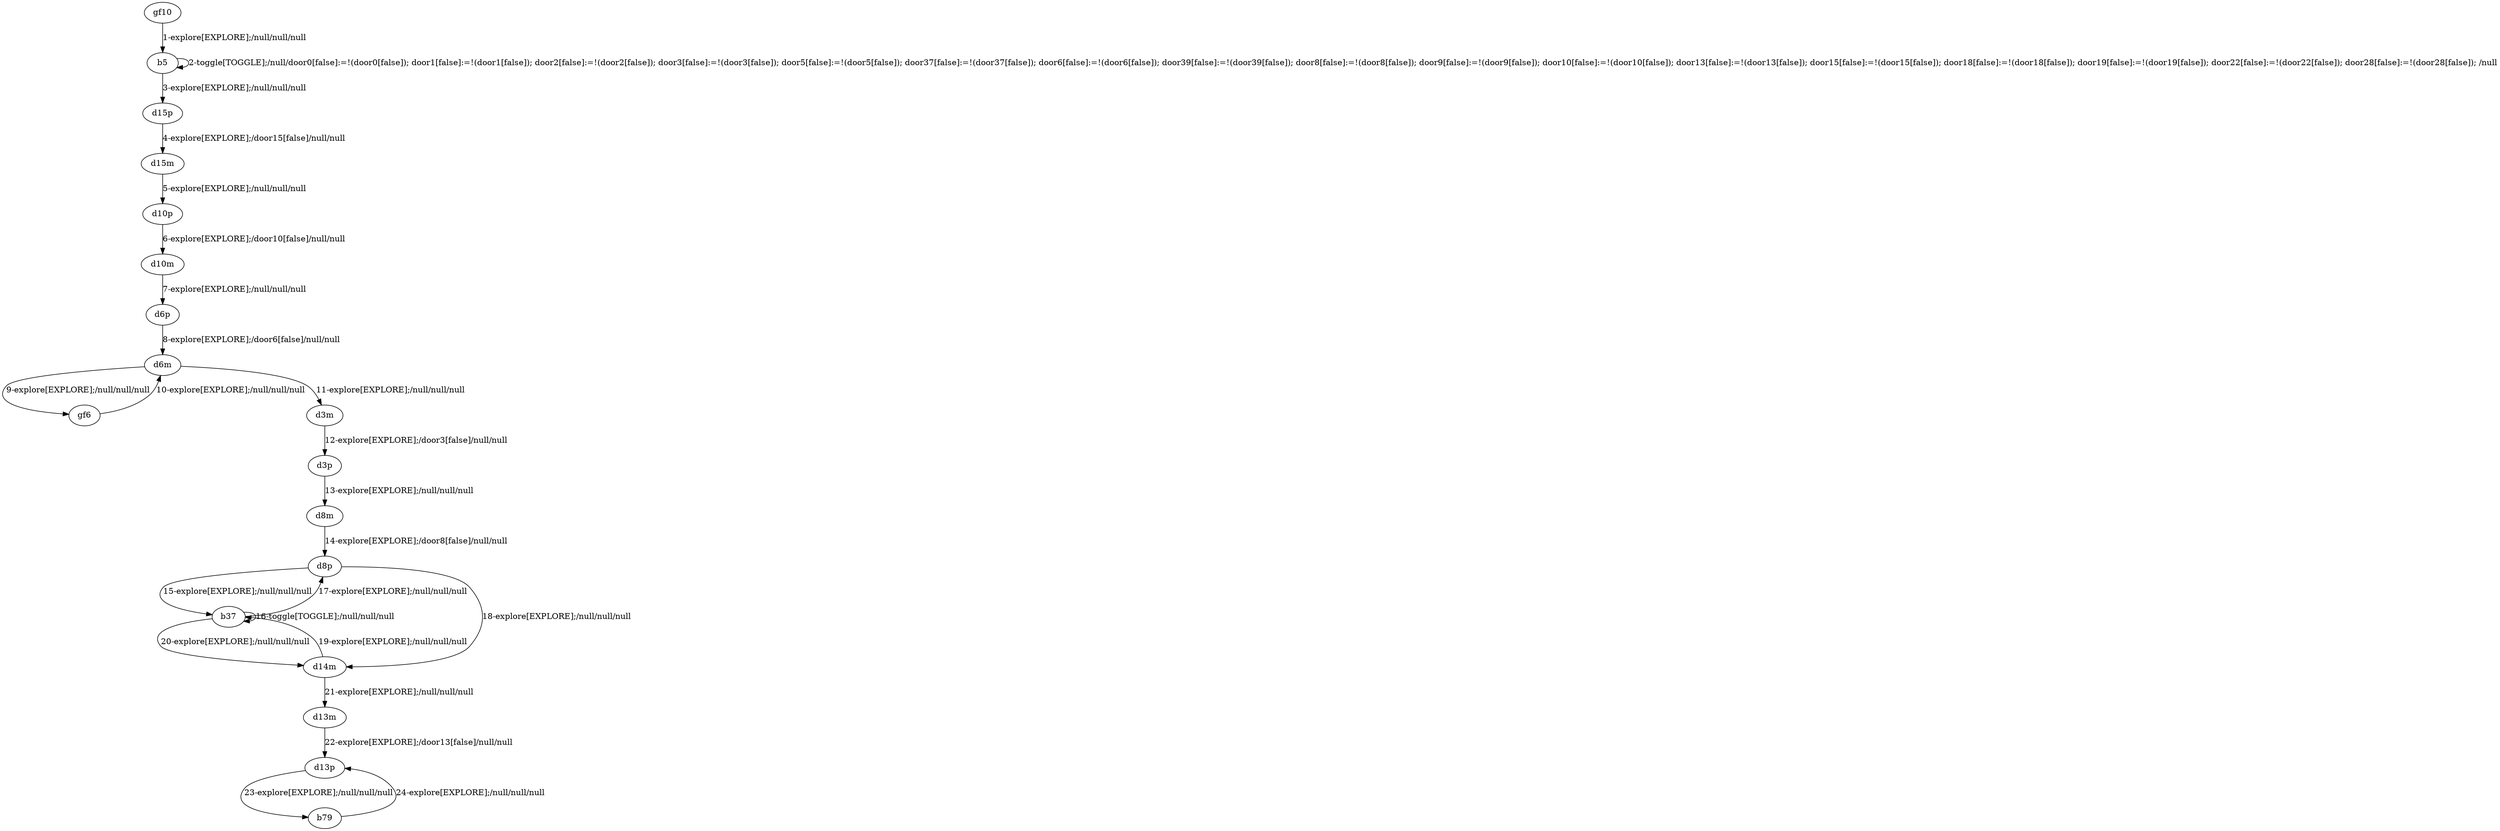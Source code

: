 # Total number of goals covered by this test: 1
# b79 --> d13p

digraph g {
"gf10" -> "b5" [label = "1-explore[EXPLORE];/null/null/null"];
"b5" -> "b5" [label = "2-toggle[TOGGLE];/null/door0[false]:=!(door0[false]); door1[false]:=!(door1[false]); door2[false]:=!(door2[false]); door3[false]:=!(door3[false]); door5[false]:=!(door5[false]); door37[false]:=!(door37[false]); door6[false]:=!(door6[false]); door39[false]:=!(door39[false]); door8[false]:=!(door8[false]); door9[false]:=!(door9[false]); door10[false]:=!(door10[false]); door13[false]:=!(door13[false]); door15[false]:=!(door15[false]); door18[false]:=!(door18[false]); door19[false]:=!(door19[false]); door22[false]:=!(door22[false]); door28[false]:=!(door28[false]); /null"];
"b5" -> "d15p" [label = "3-explore[EXPLORE];/null/null/null"];
"d15p" -> "d15m" [label = "4-explore[EXPLORE];/door15[false]/null/null"];
"d15m" -> "d10p" [label = "5-explore[EXPLORE];/null/null/null"];
"d10p" -> "d10m" [label = "6-explore[EXPLORE];/door10[false]/null/null"];
"d10m" -> "d6p" [label = "7-explore[EXPLORE];/null/null/null"];
"d6p" -> "d6m" [label = "8-explore[EXPLORE];/door6[false]/null/null"];
"d6m" -> "gf6" [label = "9-explore[EXPLORE];/null/null/null"];
"gf6" -> "d6m" [label = "10-explore[EXPLORE];/null/null/null"];
"d6m" -> "d3m" [label = "11-explore[EXPLORE];/null/null/null"];
"d3m" -> "d3p" [label = "12-explore[EXPLORE];/door3[false]/null/null"];
"d3p" -> "d8m" [label = "13-explore[EXPLORE];/null/null/null"];
"d8m" -> "d8p" [label = "14-explore[EXPLORE];/door8[false]/null/null"];
"d8p" -> "b37" [label = "15-explore[EXPLORE];/null/null/null"];
"b37" -> "b37" [label = "16-toggle[TOGGLE];/null/null/null"];
"b37" -> "d8p" [label = "17-explore[EXPLORE];/null/null/null"];
"d8p" -> "d14m" [label = "18-explore[EXPLORE];/null/null/null"];
"d14m" -> "b37" [label = "19-explore[EXPLORE];/null/null/null"];
"b37" -> "d14m" [label = "20-explore[EXPLORE];/null/null/null"];
"d14m" -> "d13m" [label = "21-explore[EXPLORE];/null/null/null"];
"d13m" -> "d13p" [label = "22-explore[EXPLORE];/door13[false]/null/null"];
"d13p" -> "b79" [label = "23-explore[EXPLORE];/null/null/null"];
"b79" -> "d13p" [label = "24-explore[EXPLORE];/null/null/null"];
}